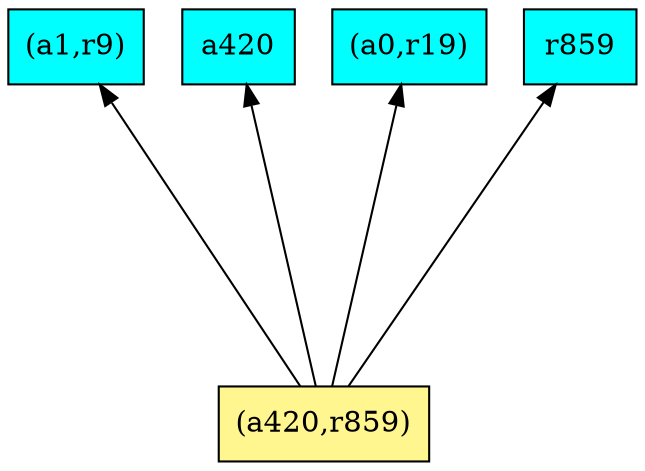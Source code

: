 digraph G {
rankdir=BT;ranksep="2.0";
"(a1,r9)" [shape=record,fillcolor=cyan,style=filled,label="{(a1,r9)}"];
"a420" [shape=record,fillcolor=cyan,style=filled,label="{a420}"];
"(a0,r19)" [shape=record,fillcolor=cyan,style=filled,label="{(a0,r19)}"];
"(a420,r859)" [shape=record,fillcolor=khaki1,style=filled,label="{(a420,r859)}"];
"r859" [shape=record,fillcolor=cyan,style=filled,label="{r859}"];
"(a420,r859)" -> "(a1,r9)"
"(a420,r859)" -> "a420"
"(a420,r859)" -> "(a0,r19)"
"(a420,r859)" -> "r859"
}